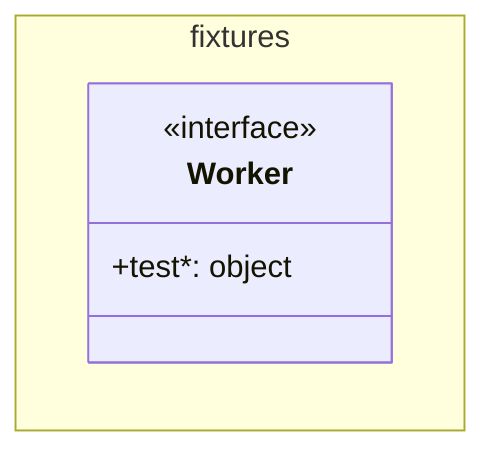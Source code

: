 classDiagram
  namespace fixtures {
    class Worker {
      <<interface>>
      +test*: object
    }
  }